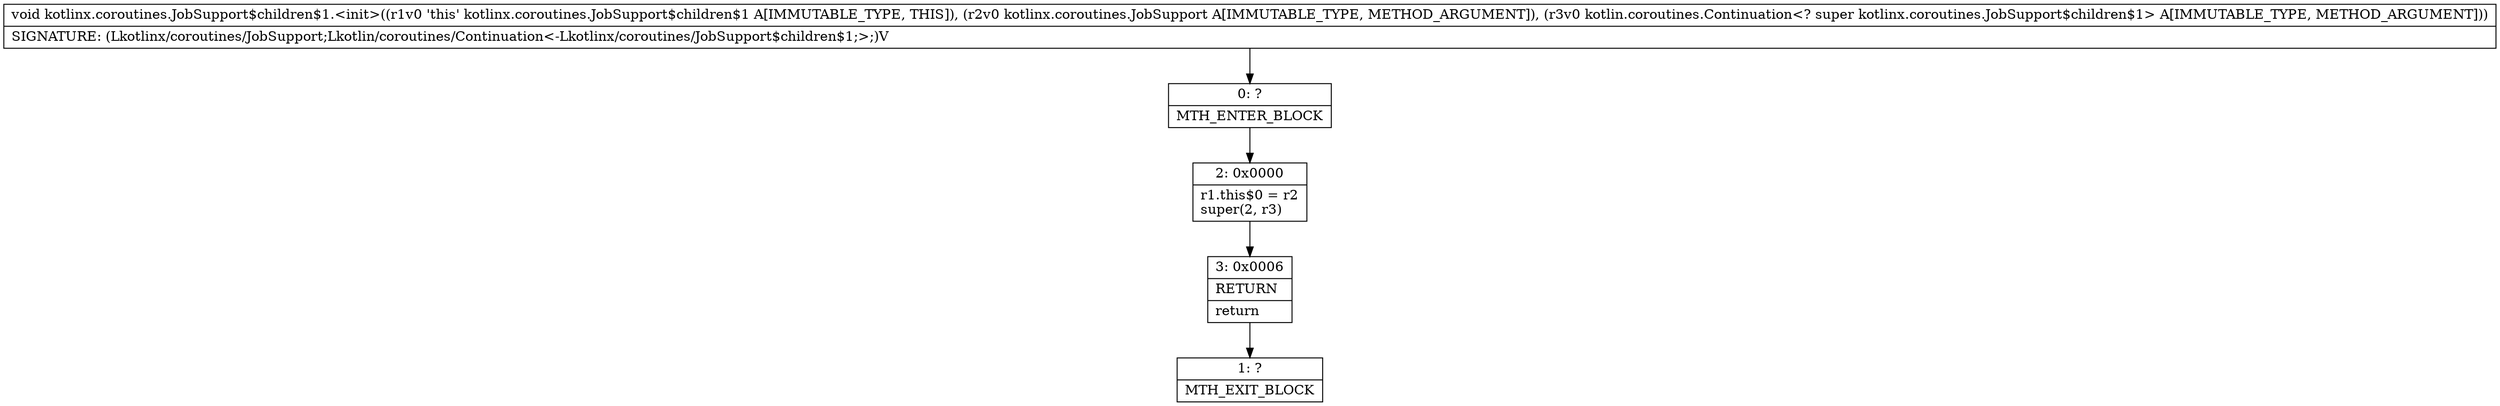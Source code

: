 digraph "CFG forkotlinx.coroutines.JobSupport$children$1.\<init\>(Lkotlinx\/coroutines\/JobSupport;Lkotlin\/coroutines\/Continuation;)V" {
Node_0 [shape=record,label="{0\:\ ?|MTH_ENTER_BLOCK\l}"];
Node_2 [shape=record,label="{2\:\ 0x0000|r1.this$0 = r2\lsuper(2, r3)\l}"];
Node_3 [shape=record,label="{3\:\ 0x0006|RETURN\l|return\l}"];
Node_1 [shape=record,label="{1\:\ ?|MTH_EXIT_BLOCK\l}"];
MethodNode[shape=record,label="{void kotlinx.coroutines.JobSupport$children$1.\<init\>((r1v0 'this' kotlinx.coroutines.JobSupport$children$1 A[IMMUTABLE_TYPE, THIS]), (r2v0 kotlinx.coroutines.JobSupport A[IMMUTABLE_TYPE, METHOD_ARGUMENT]), (r3v0 kotlin.coroutines.Continuation\<? super kotlinx.coroutines.JobSupport$children$1\> A[IMMUTABLE_TYPE, METHOD_ARGUMENT]))  | SIGNATURE: (Lkotlinx\/coroutines\/JobSupport;Lkotlin\/coroutines\/Continuation\<\-Lkotlinx\/coroutines\/JobSupport$children$1;\>;)V\l}"];
MethodNode -> Node_0;Node_0 -> Node_2;
Node_2 -> Node_3;
Node_3 -> Node_1;
}

